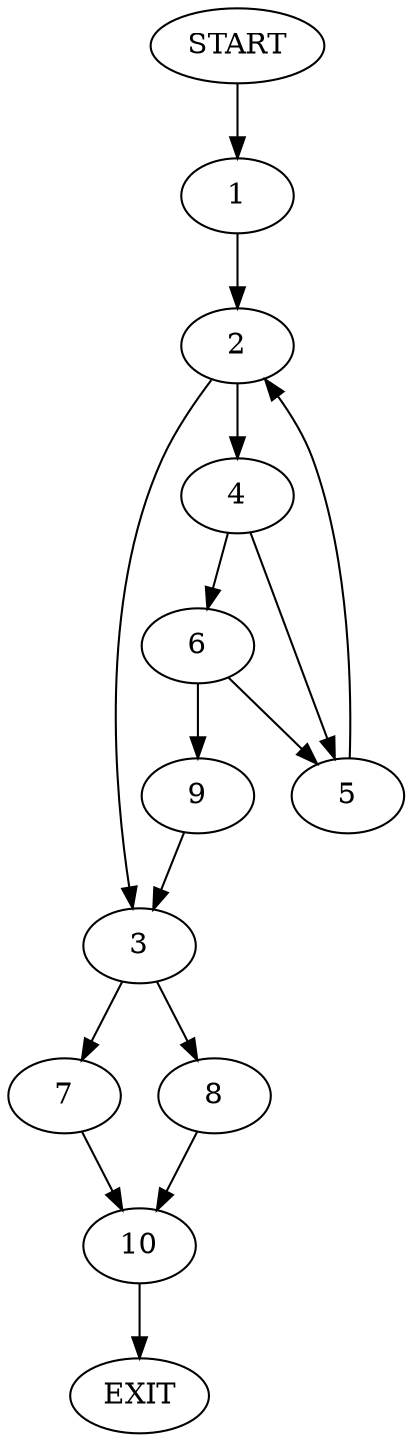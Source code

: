 digraph {
0 [label="START"]
11 [label="EXIT"]
0 -> 1
1 -> 2
2 -> 3
2 -> 4
4 -> 5
4 -> 6
3 -> 7
3 -> 8
5 -> 2
6 -> 5
6 -> 9
9 -> 3
7 -> 10
8 -> 10
10 -> 11
}
